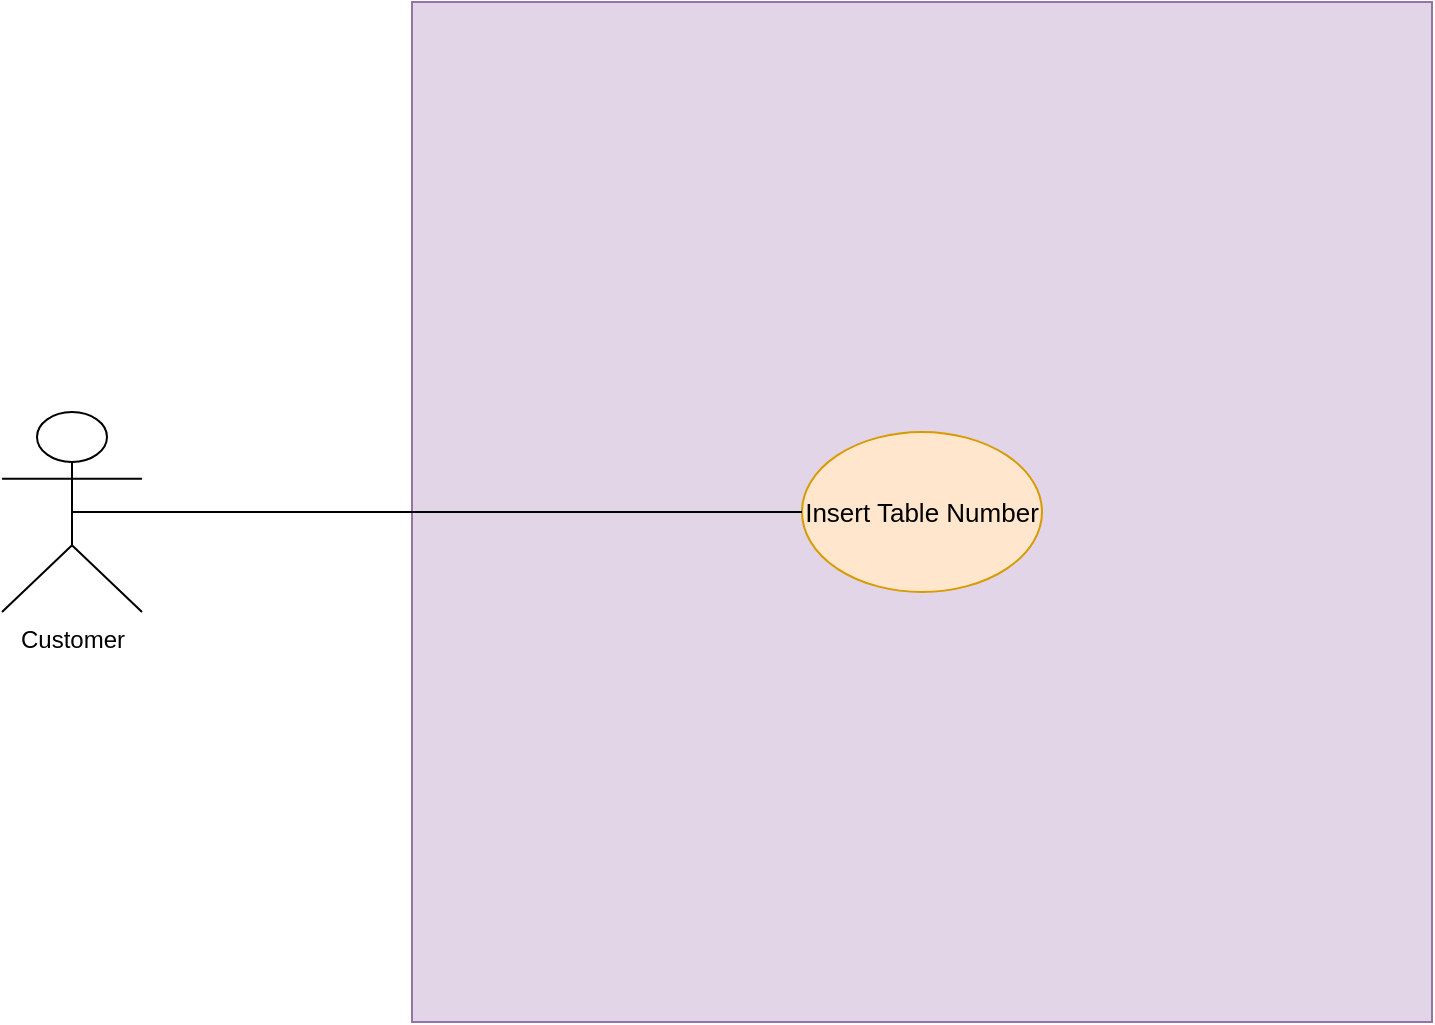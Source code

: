 <mxfile version="18.0.6" type="device"><diagram id="kg1rYYwzPfy4I76olRBd" name="Customer Use Case"><mxGraphModel dx="1278" dy="641" grid="1" gridSize="10" guides="1" tooltips="1" connect="1" arrows="1" fold="1" page="1" pageScale="1" pageWidth="850" pageHeight="1100" math="0" shadow="0"><root><mxCell id="0"/><mxCell id="1" parent="0"/><mxCell id="pTzHUSHq5x_WE2IULTZU-1" value="Customer" style="shape=umlActor;verticalLabelPosition=bottom;verticalAlign=top;html=1;outlineConnect=0;align=center;" parent="1" vertex="1"><mxGeometry x="90" y="250" width="70" height="100" as="geometry"/></mxCell><mxCell id="pTzHUSHq5x_WE2IULTZU-3" value="" style="whiteSpace=wrap;html=1;aspect=fixed;fillColor=#e1d5e7;strokeColor=#9673a6;" parent="1" vertex="1"><mxGeometry x="295" y="45" width="510" height="510" as="geometry"/></mxCell><mxCell id="pTzHUSHq5x_WE2IULTZU-9" value="&lt;font style=&quot;font-size: 13px;&quot;&gt;Insert Table Number&lt;/font&gt;" style="ellipse;whiteSpace=wrap;html=1;fillColor=#ffe6cc;strokeColor=#d79b00;" parent="1" vertex="1"><mxGeometry x="490" y="260" width="120" height="80" as="geometry"/></mxCell><mxCell id="pTzHUSHq5x_WE2IULTZU-15" value="" style="endArrow=none;html=1;rounded=0;fontSize=15;entryX=0;entryY=0.5;entryDx=0;entryDy=0;exitX=0.5;exitY=0.5;exitDx=0;exitDy=0;exitPerimeter=0;" parent="1" source="pTzHUSHq5x_WE2IULTZU-1" target="pTzHUSHq5x_WE2IULTZU-9" edge="1"><mxGeometry width="50" height="50" relative="1" as="geometry"><mxPoint x="158.43" y="338.8" as="sourcePoint"/><mxPoint x="537.574" y="168.284" as="targetPoint"/></mxGeometry></mxCell></root></mxGraphModel></diagram></mxfile>